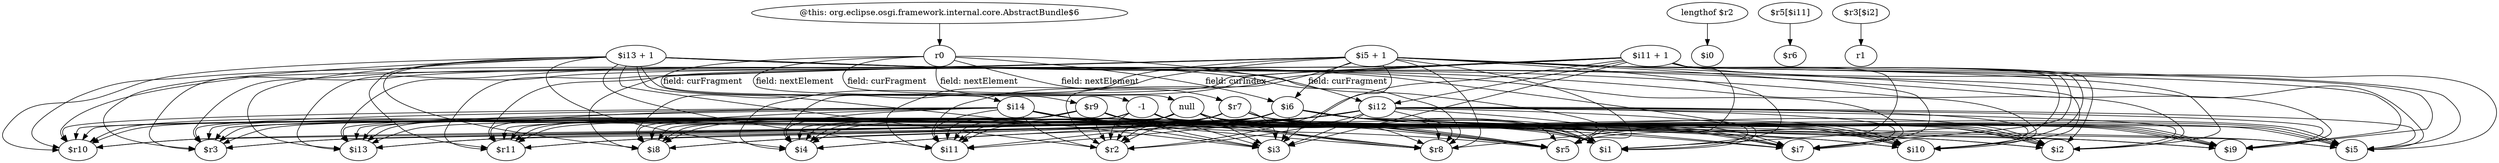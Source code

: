 digraph g {
0[label="$i5 + 1"]
1[label="$r10"]
0->1[label=""]
2[label="$i12"]
3[label="$i10"]
2->3[label=""]
4[label="$r9"]
5[label="$i11"]
4->5[label=""]
6[label="$i11 + 1"]
7[label="$r11"]
6->7[label=""]
8[label="null"]
9[label="$r8"]
8->9[label=""]
10[label="$i14"]
11[label="$r3"]
10->11[label=""]
12[label="$i8"]
10->12[label=""]
13[label="$r7"]
14[label="$i1"]
13->14[label=""]
15[label="$i5"]
0->15[label=""]
16[label="$r2"]
8->16[label=""]
8->3[label=""]
2->14[label=""]
17[label="$i3"]
8->17[label=""]
18[label="$i6"]
18->11[label=""]
19[label="$i7"]
4->19[label=""]
2->16[label=""]
20[label="r0"]
20->10[label="field: curFragment"]
21[label="$i2"]
13->21[label=""]
22[label="$i9"]
10->22[label=""]
0->12[label=""]
23[label="$i13 + 1"]
23->16[label=""]
24[label="$i4"]
13->24[label=""]
23->5[label=""]
23->3[label=""]
0->7[label=""]
18->1[label=""]
23->17[label=""]
4->22[label=""]
4->9[label=""]
6->24[label=""]
13->16[label=""]
6->1[label=""]
2->19[label=""]
0->11[label=""]
20->18[label="field: curIndex"]
6->11[label=""]
25[label="-1"]
25->21[label=""]
26[label="$i13"]
4->26[label=""]
2->17[label=""]
25->14[label=""]
27[label="$r5"]
25->27[label=""]
13->7[label=""]
23->19[label=""]
18->19[label=""]
4->3[label=""]
25->7[label=""]
0->24[label=""]
0->5[label=""]
13->9[label=""]
6->14[label=""]
4->12[label=""]
0->26[label=""]
8->22[label=""]
23->21[label=""]
28[label="@this: org.eclipse.osgi.framework.internal.core.AbstractBundle$6"]
28->20[label=""]
0->22[label=""]
25->15[label=""]
23->14[label=""]
13->1[label=""]
4->1[label=""]
29[label="lengthof $r2"]
30[label="$i0"]
29->30[label=""]
18->5[label=""]
2->26[label=""]
10->19[label=""]
8->24[label=""]
10->9[label=""]
2->5[label=""]
25->1[label=""]
13->3[label=""]
10->26[label=""]
25->24[label=""]
18->26[label=""]
6->27[label=""]
25->3[label=""]
23->27[label=""]
10->16[label=""]
6->21[label=""]
18->22[label=""]
18->9[label=""]
2->12[label=""]
18->12[label=""]
2->9[label=""]
2->22[label=""]
10->5[label=""]
23->15[label=""]
6->15[label=""]
0->17[label=""]
23->7[label=""]
20->13[label="field: nextElement"]
10->14[label=""]
4->24[label=""]
4->27[label=""]
13->22[label=""]
8->15[label=""]
2->1[label=""]
0->3[label=""]
2->11[label=""]
25->22[label=""]
18->21[label=""]
0->9[label=""]
20->25[label="field: curFragment"]
10->3[label=""]
10->17[label=""]
13->11[label=""]
8->1[label=""]
4->21[label=""]
25->12[label=""]
18->16[label=""]
8->11[label=""]
18->14[label=""]
6->2[label=""]
23->24[label=""]
20->2[label="field: curFragment"]
6->17[label=""]
31[label="$r5[$i11]"]
32[label="$r6"]
31->32[label=""]
6->5[label=""]
6->16[label=""]
4->15[label=""]
13->5[label=""]
10->21[label=""]
13->12[label=""]
23->11[label=""]
0->19[label=""]
18->17[label=""]
18->3[label=""]
23->1[label=""]
10->27[label=""]
6->3[label=""]
13->26[label=""]
8->12[label=""]
0->16[label=""]
4->7[label=""]
8->7[label=""]
6->19[label=""]
33[label="$r3[$i2]"]
34[label="r1"]
33->34[label=""]
8->26[label=""]
2->27[label=""]
13->15[label=""]
18->7[label=""]
20->8[label="field: nextElement"]
25->19[label=""]
4->16[label=""]
8->5[label=""]
2->24[label=""]
10->24[label=""]
23->10[label=""]
8->27[label=""]
4->14[label=""]
18->27[label=""]
0->18[label=""]
13->19[label=""]
25->9[label=""]
18->24[label=""]
13->17[label=""]
4->17[label=""]
4->11[label=""]
10->15[label=""]
8->21[label=""]
6->26[label=""]
23->26[label=""]
25->5[label=""]
8->14[label=""]
23->12[label=""]
8->19[label=""]
2->15[label=""]
13->27[label=""]
20->4[label="field: nextElement"]
25->26[label=""]
10->1[label=""]
6->12[label=""]
2->21[label=""]
25->17[label=""]
2->7[label=""]
10->7[label=""]
18->15[label=""]
25->11[label=""]
0->21[label=""]
0->27[label=""]
0->14[label=""]
6->9[label=""]
25->16[label=""]
23->9[label=""]
6->22[label=""]
23->22[label=""]
}